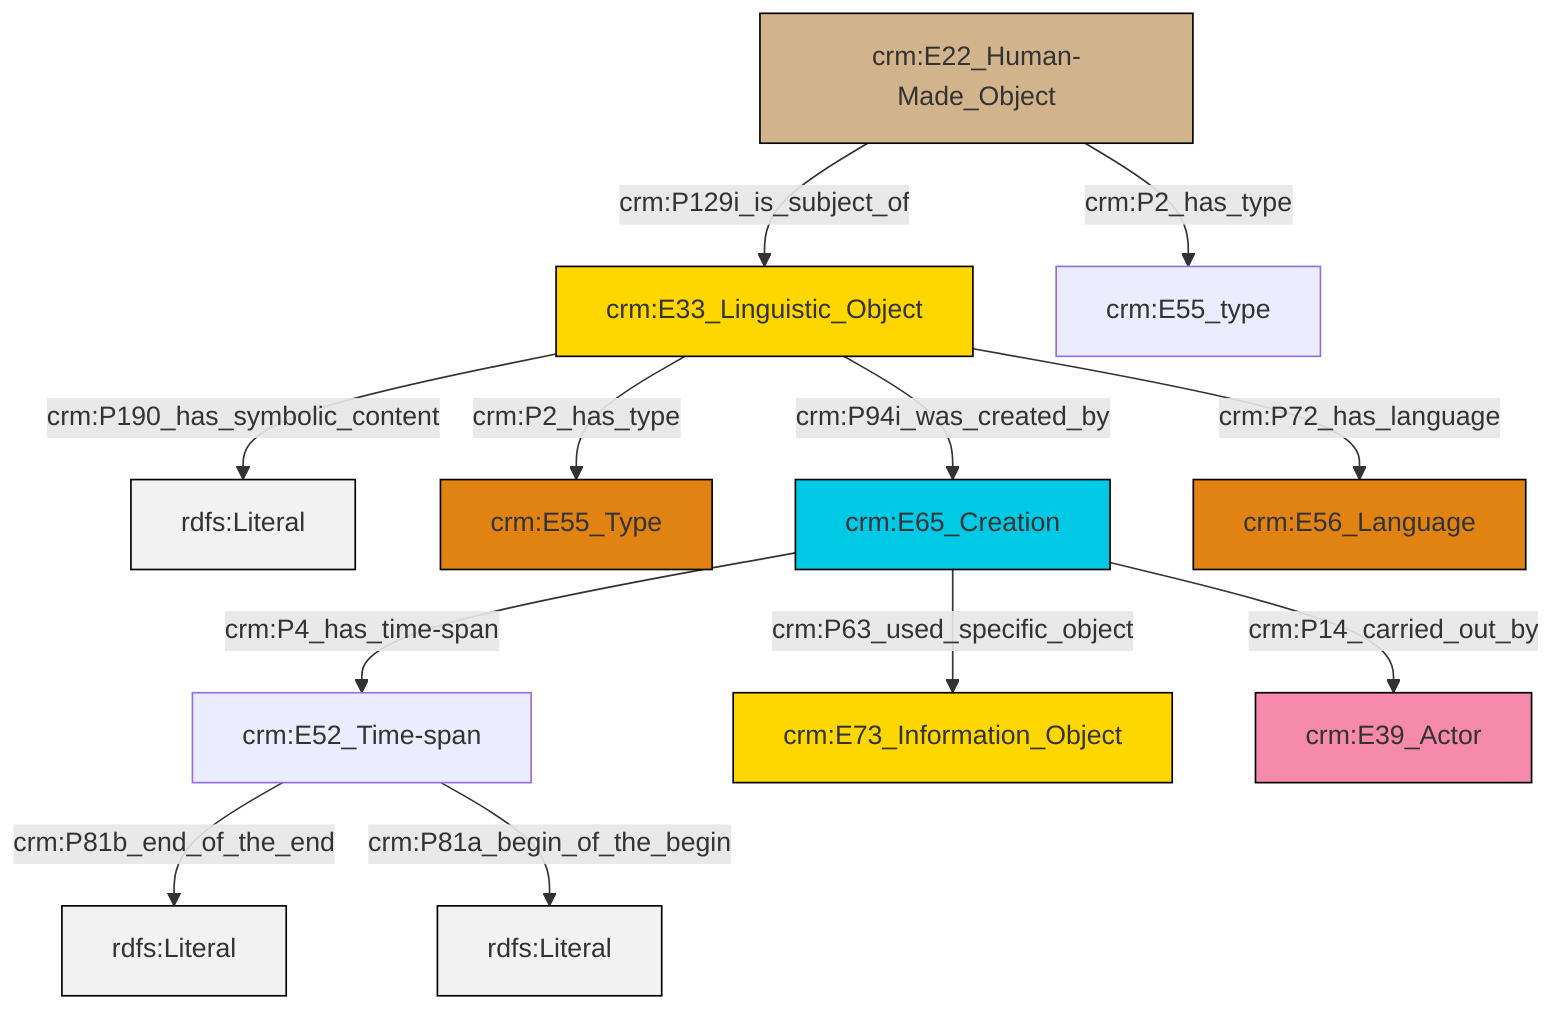 graph TD
classDef Literal fill:#f2f2f2,stroke:#000000;
classDef CRM_Entity fill:#FFFFFF,stroke:#000000;
classDef Temporal_Entity fill:#00C9E6, stroke:#000000;
classDef Type fill:#E18312, stroke:#000000;
classDef Time-Span fill:#2C9C91, stroke:#000000;
classDef Appellation fill:#FFEB7F, stroke:#000000;
classDef Place fill:#008836, stroke:#000000;
classDef Persistent_Item fill:#B266B2, stroke:#000000;
classDef Conceptual_Object fill:#FFD700, stroke:#000000;
classDef Physical_Thing fill:#D2B48C, stroke:#000000;
classDef Actor fill:#f58aad, stroke:#000000;
classDef PC_Classes fill:#4ce600, stroke:#000000;
classDef Multi fill:#cccccc,stroke:#000000;

0["crm:E52_Time-span"]:::Default -->|crm:P81b_end_of_the_end| 1[rdfs:Literal]:::Literal
2["crm:E33_Linguistic_Object"]:::Conceptual_Object -->|crm:P190_has_symbolic_content| 3[rdfs:Literal]:::Literal
2["crm:E33_Linguistic_Object"]:::Conceptual_Object -->|crm:P2_has_type| 4["crm:E55_Type"]:::Type
5["crm:E65_Creation"]:::Temporal_Entity -->|crm:P63_used_specific_object| 6["crm:E73_Information_Object"]:::Conceptual_Object
8["crm:E22_Human-Made_Object"]:::Physical_Thing -->|crm:P129i_is_subject_of| 2["crm:E33_Linguistic_Object"]:::Conceptual_Object
0["crm:E52_Time-span"]:::Default -->|crm:P81a_begin_of_the_begin| 9[rdfs:Literal]:::Literal
5["crm:E65_Creation"]:::Temporal_Entity -->|crm:P4_has_time-span| 0["crm:E52_Time-span"]:::Default
2["crm:E33_Linguistic_Object"]:::Conceptual_Object -->|crm:P72_has_language| 12["crm:E56_Language"]:::Type
5["crm:E65_Creation"]:::Temporal_Entity -->|crm:P14_carried_out_by| 14["crm:E39_Actor"]:::Actor
2["crm:E33_Linguistic_Object"]:::Conceptual_Object -->|crm:P94i_was_created_by| 5["crm:E65_Creation"]:::Temporal_Entity
8["crm:E22_Human-Made_Object"]:::Physical_Thing -->|crm:P2_has_type| 10["crm:E55_type"]:::Default